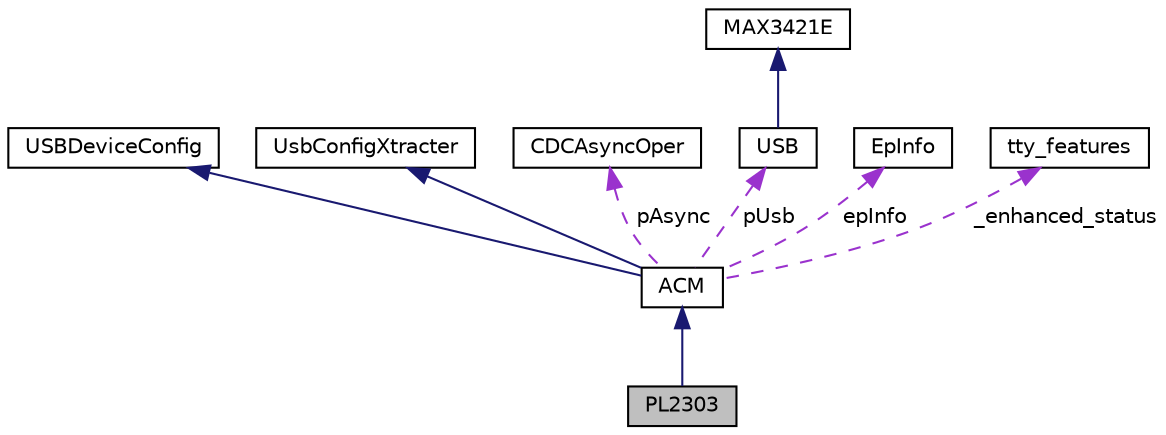 digraph "PL2303"
{
  edge [fontname="Helvetica",fontsize="10",labelfontname="Helvetica",labelfontsize="10"];
  node [fontname="Helvetica",fontsize="10",shape=record];
  Node1 [label="PL2303",height=0.2,width=0.4,color="black", fillcolor="grey75", style="filled" fontcolor="black"];
  Node2 -> Node1 [dir="back",color="midnightblue",fontsize="10",style="solid",fontname="Helvetica"];
  Node2 [label="ACM",height=0.2,width=0.4,color="black", fillcolor="white", style="filled",URL="$class_a_c_m.html"];
  Node3 -> Node2 [dir="back",color="midnightblue",fontsize="10",style="solid",fontname="Helvetica"];
  Node3 [label="USBDeviceConfig",height=0.2,width=0.4,color="black", fillcolor="white", style="filled",URL="$class_u_s_b_device_config.html"];
  Node4 -> Node2 [dir="back",color="midnightblue",fontsize="10",style="solid",fontname="Helvetica"];
  Node4 [label="UsbConfigXtracter",height=0.2,width=0.4,color="black", fillcolor="white", style="filled",URL="$class_usb_config_xtracter.html"];
  Node5 -> Node2 [dir="back",color="darkorchid3",fontsize="10",style="dashed",label=" pAsync" ,fontname="Helvetica"];
  Node5 [label="CDCAsyncOper",height=0.2,width=0.4,color="black", fillcolor="white", style="filled",URL="$class_c_d_c_async_oper.html"];
  Node6 -> Node2 [dir="back",color="darkorchid3",fontsize="10",style="dashed",label=" pUsb" ,fontname="Helvetica"];
  Node6 [label="USB",height=0.2,width=0.4,color="black", fillcolor="white", style="filled",URL="$class_u_s_b.html"];
  Node7 -> Node6 [dir="back",color="midnightblue",fontsize="10",style="solid",fontname="Helvetica"];
  Node7 [label="MAX3421E",height=0.2,width=0.4,color="black", fillcolor="white", style="filled",URL="$class_m_a_x3421e.html"];
  Node8 -> Node2 [dir="back",color="darkorchid3",fontsize="10",style="dashed",label=" epInfo" ,fontname="Helvetica"];
  Node8 [label="EpInfo",height=0.2,width=0.4,color="black", fillcolor="white", style="filled",URL="$struct_ep_info.html"];
  Node9 -> Node2 [dir="back",color="darkorchid3",fontsize="10",style="dashed",label=" _enhanced_status" ,fontname="Helvetica"];
  Node9 [label="tty_features",height=0.2,width=0.4,color="black", fillcolor="white", style="filled",URL="$structtty__features.html"];
}
